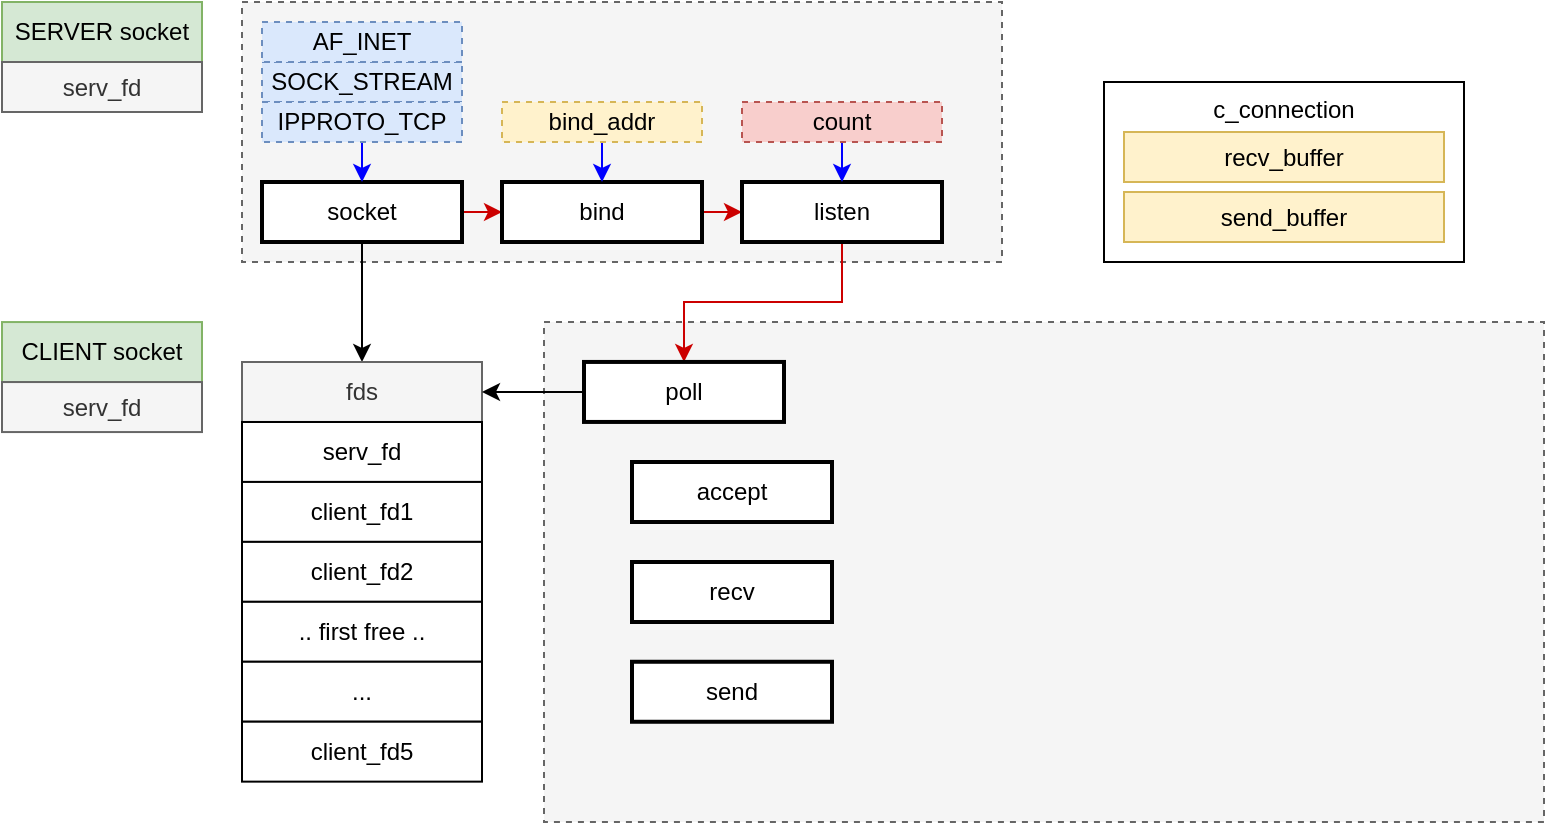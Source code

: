 <mxfile version="14.4.3" type="device"><diagram id="TR4dAHbf1RgQFVT5lezS" name="Page-1"><mxGraphModel dx="981" dy="567" grid="1" gridSize="10" guides="1" tooltips="1" connect="1" arrows="1" fold="1" page="1" pageScale="1" pageWidth="827" pageHeight="1169" math="0" shadow="0"><root><mxCell id="0"/><mxCell id="1" parent="0"/><mxCell id="Rjkk9PBLCh95xLyyLMgT-1" value="" style="rounded=0;whiteSpace=wrap;html=1;dashed=1;fillColor=#f5f5f5;strokeColor=#666666;fontColor=#333333;" parent="1" vertex="1"><mxGeometry x="169" y="80" width="380" height="130" as="geometry"/></mxCell><mxCell id="Rjkk9PBLCh95xLyyLMgT-2" value="" style="rounded=0;whiteSpace=wrap;html=1;dashed=1;fillColor=#f5f5f5;strokeColor=#666666;fontColor=#333333;" parent="1" vertex="1"><mxGeometry x="320" y="240.03" width="500" height="249.97" as="geometry"/></mxCell><mxCell id="Rjkk9PBLCh95xLyyLMgT-3" value="SERVER socket" style="rounded=0;whiteSpace=wrap;html=1;fillColor=#d5e8d4;strokeColor=#82b366;" parent="1" vertex="1"><mxGeometry x="49" y="80" width="100" height="30" as="geometry"/></mxCell><mxCell id="Rjkk9PBLCh95xLyyLMgT-4" style="edgeStyle=orthogonalEdgeStyle;rounded=0;orthogonalLoop=1;jettySize=auto;html=1;exitX=1;exitY=0.5;exitDx=0;exitDy=0;entryX=0;entryY=0.5;entryDx=0;entryDy=0;strokeColor=#CC0000;" parent="1" source="Rjkk9PBLCh95xLyyLMgT-5" target="Rjkk9PBLCh95xLyyLMgT-7" edge="1"><mxGeometry relative="1" as="geometry"/></mxCell><mxCell id="JgfZHzG91r2gmi8Hz11--7" style="edgeStyle=orthogonalEdgeStyle;rounded=0;orthogonalLoop=1;jettySize=auto;html=1;exitX=0.5;exitY=1;exitDx=0;exitDy=0;entryX=0.5;entryY=0;entryDx=0;entryDy=0;" parent="1" source="Rjkk9PBLCh95xLyyLMgT-5" target="YlnUBqPu5Y0fgjW__ewp-3" edge="1"><mxGeometry relative="1" as="geometry"/></mxCell><mxCell id="Rjkk9PBLCh95xLyyLMgT-5" value="socket" style="rounded=0;whiteSpace=wrap;html=1;strokeWidth=2;" parent="1" vertex="1"><mxGeometry x="179" y="170" width="100" height="30" as="geometry"/></mxCell><mxCell id="Rjkk9PBLCh95xLyyLMgT-6" style="edgeStyle=orthogonalEdgeStyle;rounded=0;orthogonalLoop=1;jettySize=auto;html=1;exitX=1;exitY=0.5;exitDx=0;exitDy=0;entryX=0;entryY=0.5;entryDx=0;entryDy=0;strokeColor=#CC0000;" parent="1" source="Rjkk9PBLCh95xLyyLMgT-7" target="Rjkk9PBLCh95xLyyLMgT-9" edge="1"><mxGeometry relative="1" as="geometry"/></mxCell><mxCell id="Rjkk9PBLCh95xLyyLMgT-7" value="bind" style="rounded=0;whiteSpace=wrap;html=1;strokeWidth=2;" parent="1" vertex="1"><mxGeometry x="299" y="170" width="100" height="30" as="geometry"/></mxCell><mxCell id="JgfZHzG91r2gmi8Hz11--9" style="edgeStyle=orthogonalEdgeStyle;rounded=0;orthogonalLoop=1;jettySize=auto;html=1;exitX=0.5;exitY=1;exitDx=0;exitDy=0;entryX=0.5;entryY=0;entryDx=0;entryDy=0;strokeColor=none;" parent="1" source="Rjkk9PBLCh95xLyyLMgT-9" target="JgfZHzG91r2gmi8Hz11--8" edge="1"><mxGeometry relative="1" as="geometry"/></mxCell><mxCell id="JgfZHzG91r2gmi8Hz11--11" style="edgeStyle=orthogonalEdgeStyle;rounded=0;orthogonalLoop=1;jettySize=auto;html=1;exitX=0.5;exitY=1;exitDx=0;exitDy=0;entryX=0.5;entryY=0;entryDx=0;entryDy=0;strokeColor=#CC0000;" parent="1" source="Rjkk9PBLCh95xLyyLMgT-9" target="JgfZHzG91r2gmi8Hz11--8" edge="1"><mxGeometry relative="1" as="geometry"/></mxCell><mxCell id="Rjkk9PBLCh95xLyyLMgT-9" value="listen" style="rounded=0;whiteSpace=wrap;html=1;strokeWidth=2;" parent="1" vertex="1"><mxGeometry x="419" y="170" width="100" height="30" as="geometry"/></mxCell><mxCell id="Rjkk9PBLCh95xLyyLMgT-13" value="CLIENT socket" style="rounded=0;whiteSpace=wrap;html=1;fillColor=#d5e8d4;strokeColor=#82b366;" parent="1" vertex="1"><mxGeometry x="49" y="240.03" width="100" height="30" as="geometry"/></mxCell><mxCell id="Rjkk9PBLCh95xLyyLMgT-26" value="SOCK_STREAM" style="rounded=0;whiteSpace=wrap;html=1;dashed=1;fillColor=#dae8fc;strokeColor=#6c8ebf;" parent="1" vertex="1"><mxGeometry x="179" y="110" width="100" height="20" as="geometry"/></mxCell><mxCell id="Rjkk9PBLCh95xLyyLMgT-27" style="edgeStyle=orthogonalEdgeStyle;rounded=0;orthogonalLoop=1;jettySize=auto;html=1;exitX=0.5;exitY=1;exitDx=0;exitDy=0;entryX=0.5;entryY=0;entryDx=0;entryDy=0;strokeColor=#0000FF;" parent="1" source="Rjkk9PBLCh95xLyyLMgT-28" target="Rjkk9PBLCh95xLyyLMgT-5" edge="1"><mxGeometry relative="1" as="geometry"/></mxCell><mxCell id="Rjkk9PBLCh95xLyyLMgT-28" value="IPPROTO_TCP" style="rounded=0;whiteSpace=wrap;html=1;dashed=1;fillColor=#dae8fc;strokeColor=#6c8ebf;" parent="1" vertex="1"><mxGeometry x="179" y="130" width="100" height="20" as="geometry"/></mxCell><mxCell id="Rjkk9PBLCh95xLyyLMgT-29" value="AF_INET" style="rounded=0;whiteSpace=wrap;html=1;dashed=1;fillColor=#dae8fc;strokeColor=#6c8ebf;" parent="1" vertex="1"><mxGeometry x="179" y="90" width="100" height="20" as="geometry"/></mxCell><mxCell id="Rjkk9PBLCh95xLyyLMgT-30" style="edgeStyle=orthogonalEdgeStyle;rounded=0;orthogonalLoop=1;jettySize=auto;html=1;exitX=0.5;exitY=1;exitDx=0;exitDy=0;entryX=0.5;entryY=0;entryDx=0;entryDy=0;strokeColor=#0000FF;" parent="1" source="Rjkk9PBLCh95xLyyLMgT-31" target="Rjkk9PBLCh95xLyyLMgT-7" edge="1"><mxGeometry relative="1" as="geometry"/></mxCell><mxCell id="Rjkk9PBLCh95xLyyLMgT-31" value="bind_addr" style="rounded=0;whiteSpace=wrap;html=1;dashed=1;fillColor=#fff2cc;strokeColor=#d6b656;" parent="1" vertex="1"><mxGeometry x="299" y="130" width="100" height="20" as="geometry"/></mxCell><mxCell id="Rjkk9PBLCh95xLyyLMgT-32" style="edgeStyle=orthogonalEdgeStyle;rounded=0;orthogonalLoop=1;jettySize=auto;html=1;exitX=0.5;exitY=1;exitDx=0;exitDy=0;entryX=0.5;entryY=0;entryDx=0;entryDy=0;strokeColor=#0000FF;" parent="1" source="Rjkk9PBLCh95xLyyLMgT-33" target="Rjkk9PBLCh95xLyyLMgT-9" edge="1"><mxGeometry relative="1" as="geometry"/></mxCell><mxCell id="Rjkk9PBLCh95xLyyLMgT-33" value="count" style="rounded=0;whiteSpace=wrap;html=1;dashed=1;fillColor=#f8cecc;strokeColor=#b85450;" parent="1" vertex="1"><mxGeometry x="419" y="130" width="100" height="20" as="geometry"/></mxCell><mxCell id="Rjkk9PBLCh95xLyyLMgT-40" value="serv_fd" style="rounded=0;whiteSpace=wrap;html=1;fillColor=#f5f5f5;strokeColor=#666666;fontColor=#333333;" parent="1" vertex="1"><mxGeometry x="49" y="110" width="100" height="25" as="geometry"/></mxCell><mxCell id="Rjkk9PBLCh95xLyyLMgT-41" value="serv_fd" style="rounded=0;whiteSpace=wrap;html=1;fillColor=#f5f5f5;strokeColor=#666666;fontColor=#333333;" parent="1" vertex="1"><mxGeometry x="49" y="270.03" width="100" height="25" as="geometry"/></mxCell><mxCell id="YlnUBqPu5Y0fgjW__ewp-3" value="fds" style="rounded=0;whiteSpace=wrap;html=1;fillColor=#f5f5f5;strokeColor=#666666;fontColor=#333333;" parent="1" vertex="1"><mxGeometry x="169" y="260" width="120" height="29.97" as="geometry"/></mxCell><mxCell id="JgfZHzG91r2gmi8Hz11--1" value="serv_fd" style="rounded=0;whiteSpace=wrap;html=1;" parent="1" vertex="1"><mxGeometry x="169" y="290" width="120" height="29.97" as="geometry"/></mxCell><mxCell id="JgfZHzG91r2gmi8Hz11--2" value="client_fd1" style="rounded=0;whiteSpace=wrap;html=1;" parent="1" vertex="1"><mxGeometry x="169" y="319.97" width="120" height="29.97" as="geometry"/></mxCell><mxCell id="JgfZHzG91r2gmi8Hz11--3" value="client_fd2" style="rounded=0;whiteSpace=wrap;html=1;" parent="1" vertex="1"><mxGeometry x="169" y="349.94" width="120" height="29.97" as="geometry"/></mxCell><mxCell id="JgfZHzG91r2gmi8Hz11--4" value=".. first free .." style="rounded=0;whiteSpace=wrap;html=1;" parent="1" vertex="1"><mxGeometry x="169" y="379.91" width="120" height="29.97" as="geometry"/></mxCell><mxCell id="JgfZHzG91r2gmi8Hz11--5" value="..." style="rounded=0;whiteSpace=wrap;html=1;" parent="1" vertex="1"><mxGeometry x="169" y="409.88" width="120" height="29.97" as="geometry"/></mxCell><mxCell id="JgfZHzG91r2gmi8Hz11--6" value="client_fd5" style="rounded=0;whiteSpace=wrap;html=1;" parent="1" vertex="1"><mxGeometry x="169" y="439.85" width="120" height="29.97" as="geometry"/></mxCell><mxCell id="JgfZHzG91r2gmi8Hz11--10" style="edgeStyle=orthogonalEdgeStyle;rounded=0;orthogonalLoop=1;jettySize=auto;html=1;exitX=0;exitY=0.5;exitDx=0;exitDy=0;entryX=1;entryY=0.5;entryDx=0;entryDy=0;" parent="1" source="JgfZHzG91r2gmi8Hz11--8" target="YlnUBqPu5Y0fgjW__ewp-3" edge="1"><mxGeometry relative="1" as="geometry"/></mxCell><mxCell id="JgfZHzG91r2gmi8Hz11--8" value="poll" style="rounded=0;whiteSpace=wrap;html=1;strokeWidth=2;" parent="1" vertex="1"><mxGeometry x="340" y="259.97" width="100" height="30" as="geometry"/></mxCell><mxCell id="JgfZHzG91r2gmi8Hz11--12" value="accept" style="rounded=0;whiteSpace=wrap;html=1;strokeWidth=2;" parent="1" vertex="1"><mxGeometry x="364" y="310" width="100" height="30" as="geometry"/></mxCell><mxCell id="JgfZHzG91r2gmi8Hz11--13" value="recv" style="rounded=0;whiteSpace=wrap;html=1;strokeWidth=2;" parent="1" vertex="1"><mxGeometry x="364" y="360" width="100" height="30" as="geometry"/></mxCell><mxCell id="ynkOEQEv8HBdpXweV6No-1" value="send" style="rounded=0;whiteSpace=wrap;html=1;strokeWidth=2;" vertex="1" parent="1"><mxGeometry x="364" y="409.88" width="100" height="30" as="geometry"/></mxCell><mxCell id="ynkOEQEv8HBdpXweV6No-2" value="c_connection" style="rounded=0;whiteSpace=wrap;html=1;verticalAlign=top;" vertex="1" parent="1"><mxGeometry x="600" y="120" width="180" height="90" as="geometry"/></mxCell><mxCell id="ynkOEQEv8HBdpXweV6No-3" value="recv_buffer" style="rounded=0;whiteSpace=wrap;html=1;fillColor=#fff2cc;strokeColor=#d6b656;" vertex="1" parent="1"><mxGeometry x="610" y="145" width="160" height="25" as="geometry"/></mxCell><mxCell id="ynkOEQEv8HBdpXweV6No-4" value="send_buffer" style="rounded=0;whiteSpace=wrap;html=1;fillColor=#fff2cc;strokeColor=#d6b656;" vertex="1" parent="1"><mxGeometry x="610" y="175" width="160" height="25" as="geometry"/></mxCell></root></mxGraphModel></diagram></mxfile>